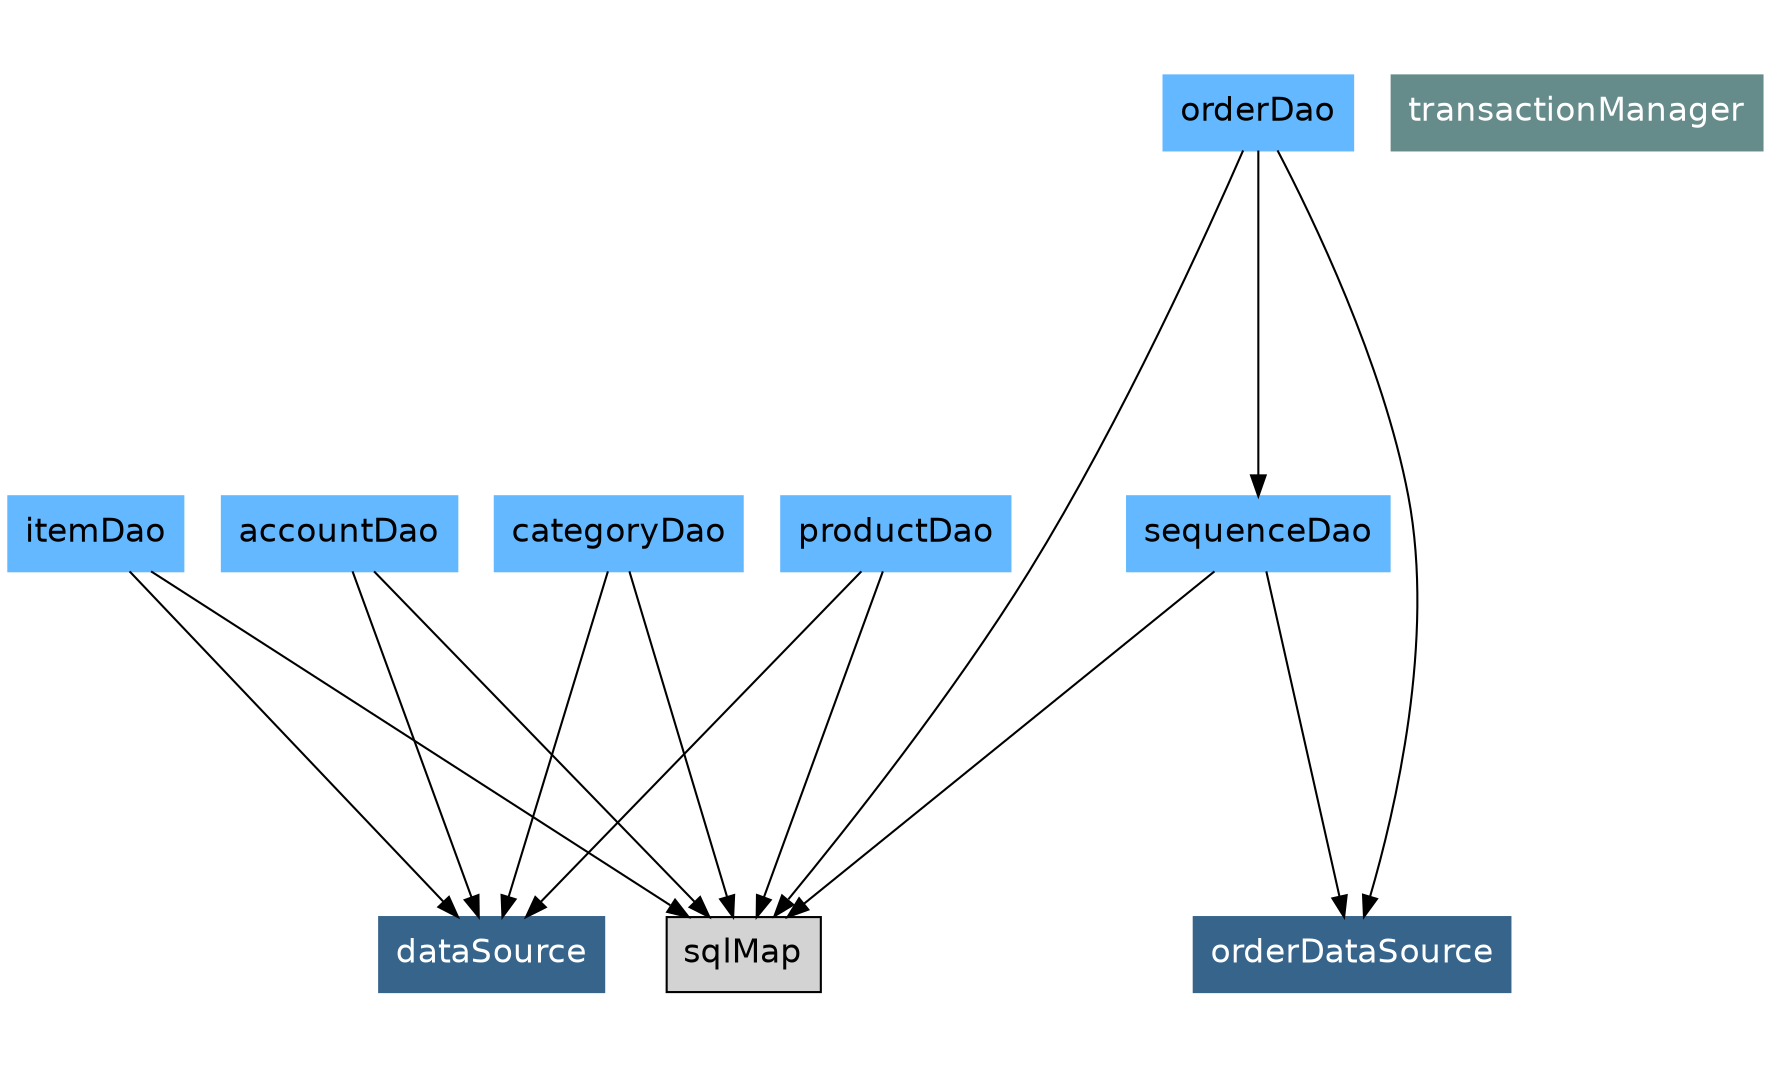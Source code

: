 
digraph G {
    graph [ ratio="0.6" ];
    node  [ shape=box, style=filled, fontname=helvetica, fontsize="16" ];
    edge  [ ];
        "dataSource" [fontcolor=white, color=steelblue4];
            "orderDataSource" [fontcolor=white, color=steelblue4];
            "transactionManager" [fontcolor=white, color=paleturquoise4];
            "sqlMap" [];
            "accountDao" [color=steelblue1];
            "categoryDao" [color=steelblue1];
            "productDao" [color=steelblue1];
            "itemDao" [color=steelblue1];
            "orderDao" [color=steelblue1];
            "sequenceDao" [color=steelblue1];
            "accountDao" -> "dataSource" [];
        "accountDao" -> "sqlMap" [];
        "categoryDao" -> "dataSource" [];
        "categoryDao" -> "sqlMap" [];
        "productDao" -> "dataSource" [];
        "productDao" -> "sqlMap" [];
        "itemDao" -> "dataSource" [];
        "itemDao" -> "sqlMap" [];
        "orderDao" -> "orderDataSource" [];
        "orderDao" -> "sqlMap" [];
        "orderDao" -> "sequenceDao" [];
        "sequenceDao" -> "orderDataSource" [];
        "sequenceDao" -> "sqlMap" [];
        
 }
    